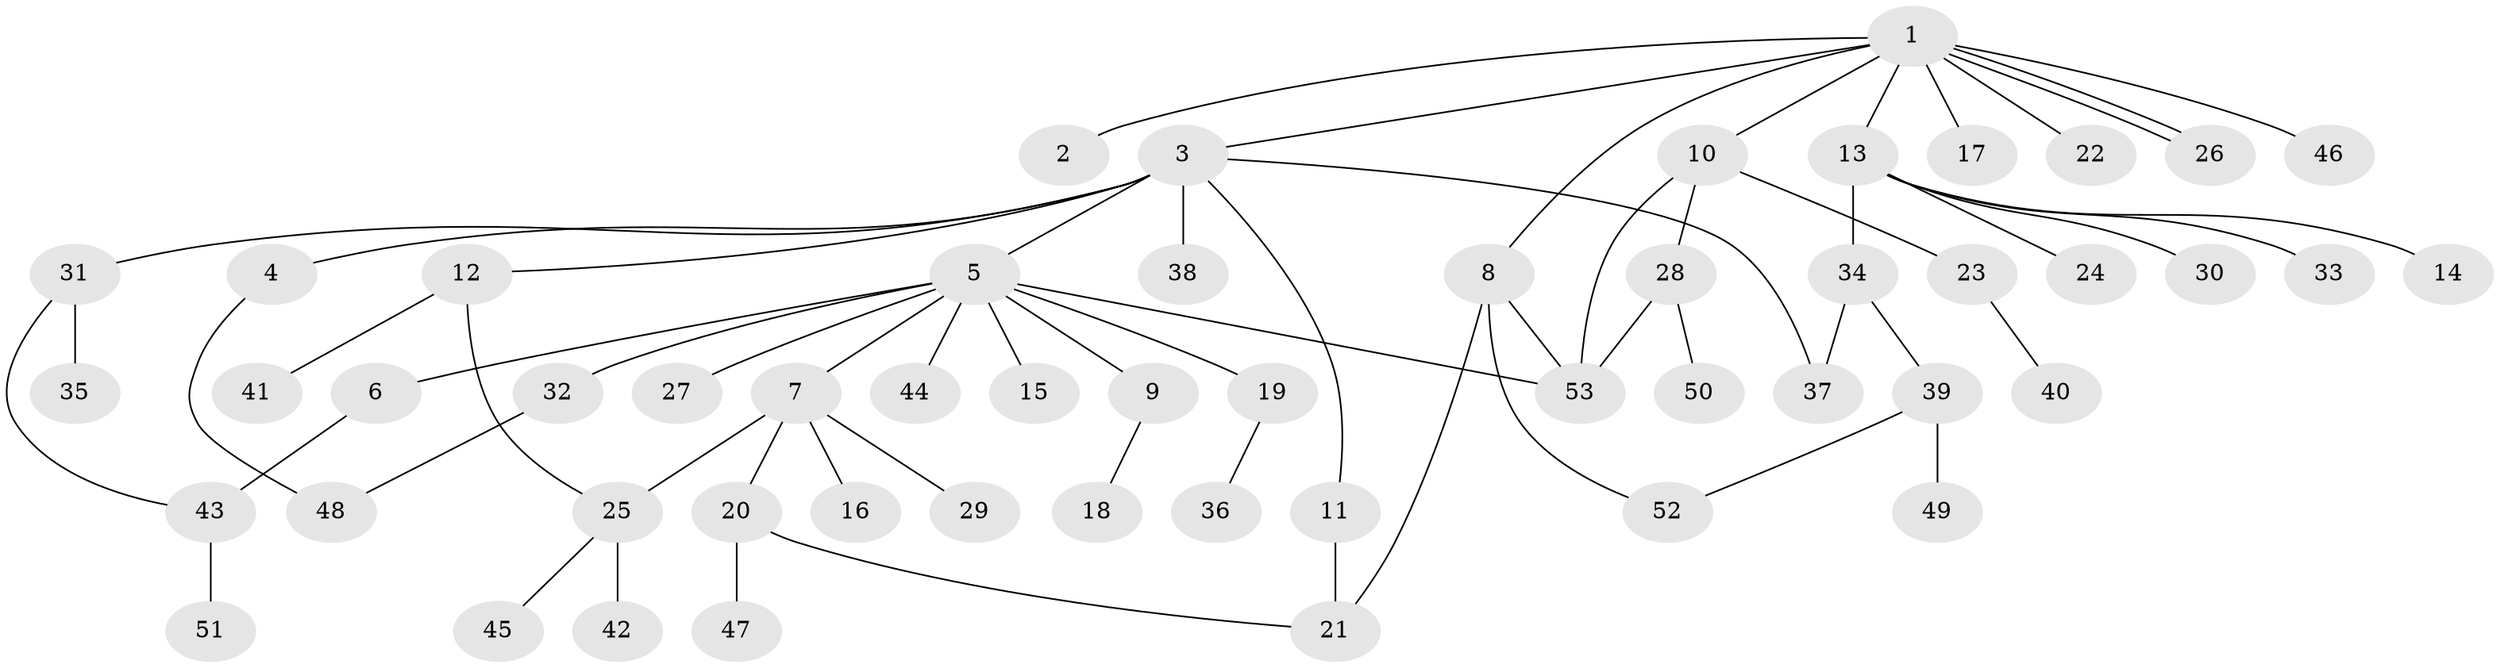 // Generated by graph-tools (version 1.1) at 2025/48/03/09/25 04:48:38]
// undirected, 53 vertices, 63 edges
graph export_dot {
graph [start="1"]
  node [color=gray90,style=filled];
  1;
  2;
  3;
  4;
  5;
  6;
  7;
  8;
  9;
  10;
  11;
  12;
  13;
  14;
  15;
  16;
  17;
  18;
  19;
  20;
  21;
  22;
  23;
  24;
  25;
  26;
  27;
  28;
  29;
  30;
  31;
  32;
  33;
  34;
  35;
  36;
  37;
  38;
  39;
  40;
  41;
  42;
  43;
  44;
  45;
  46;
  47;
  48;
  49;
  50;
  51;
  52;
  53;
  1 -- 2;
  1 -- 3;
  1 -- 8;
  1 -- 10;
  1 -- 13;
  1 -- 17;
  1 -- 22;
  1 -- 26;
  1 -- 26;
  1 -- 46;
  3 -- 4;
  3 -- 5;
  3 -- 11;
  3 -- 12;
  3 -- 31;
  3 -- 37;
  3 -- 38;
  4 -- 48;
  5 -- 6;
  5 -- 7;
  5 -- 9;
  5 -- 15;
  5 -- 19;
  5 -- 27;
  5 -- 32;
  5 -- 44;
  5 -- 53;
  6 -- 43;
  7 -- 16;
  7 -- 20;
  7 -- 25;
  7 -- 29;
  8 -- 21;
  8 -- 52;
  8 -- 53;
  9 -- 18;
  10 -- 23;
  10 -- 28;
  10 -- 53;
  11 -- 21;
  12 -- 25;
  12 -- 41;
  13 -- 14;
  13 -- 24;
  13 -- 30;
  13 -- 33;
  13 -- 34;
  19 -- 36;
  20 -- 21;
  20 -- 47;
  23 -- 40;
  25 -- 42;
  25 -- 45;
  28 -- 50;
  28 -- 53;
  31 -- 35;
  31 -- 43;
  32 -- 48;
  34 -- 37;
  34 -- 39;
  39 -- 49;
  39 -- 52;
  43 -- 51;
}
